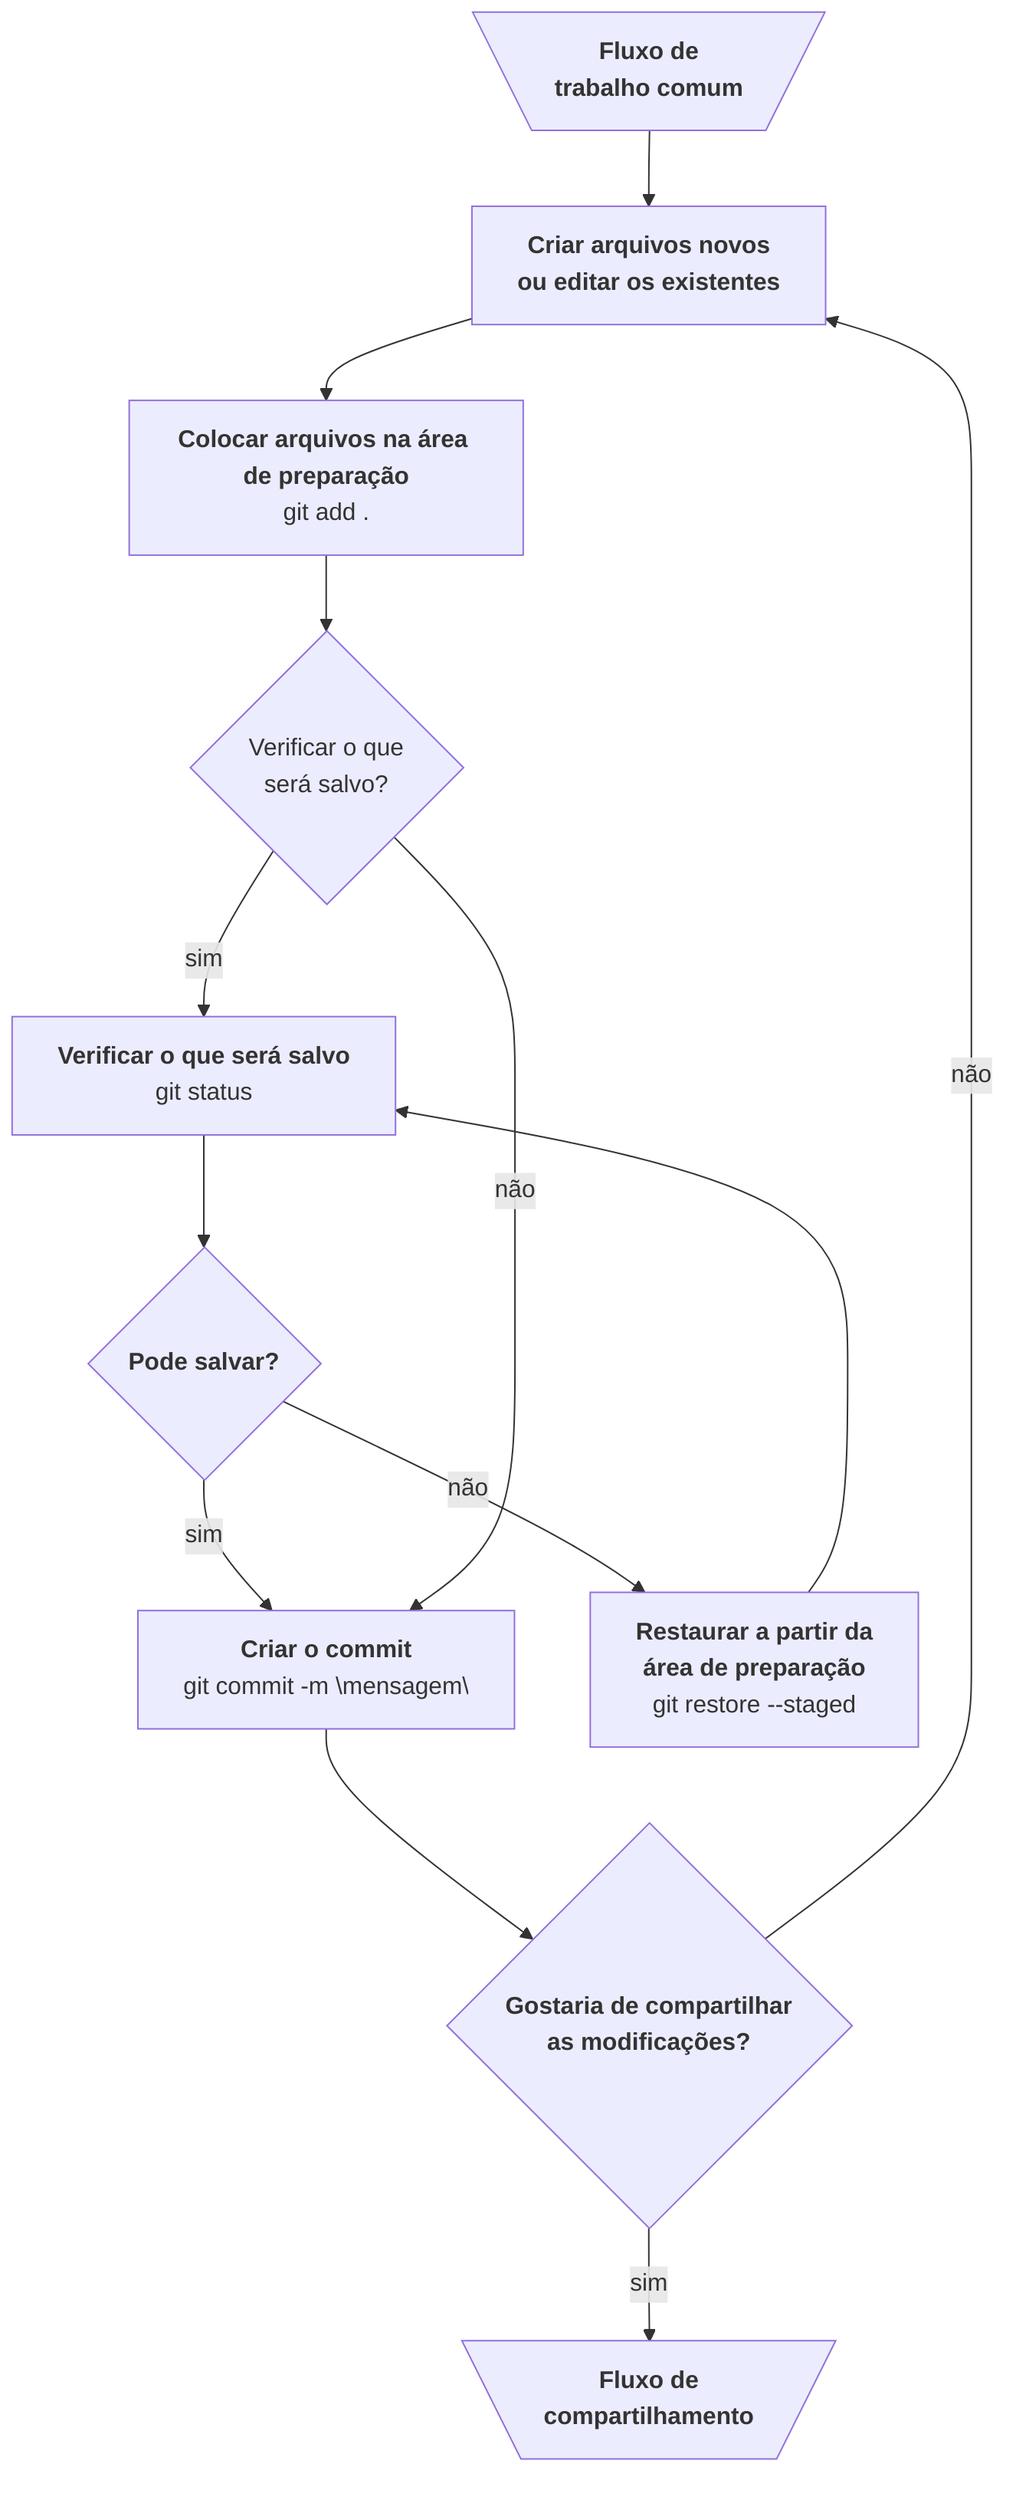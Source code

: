 graph TD
%% fluxos

common_workflow[\"<b>Fluxo de<br/>trabalho comum</b>"/]
sharing_workflow[\"<b>Fluxo de<br/>compartilhamento</b>"/]

%% ações
create_new_files_or_edit_existent_files["<b>Criar arquivos novos<br/>ou editar os existentes</b>"]
%% decisões
check_what_will_be_commited{"Verificar o que<br/>será salvo?"}
fine_to_commit{"<b>Pode salvar?</b>"}
would_you_like_share_the_changes{"<b>Gostaria de compartilhar<br/>as modificações?</b>"}
%% comandos
git_add["<b>Colocar arquivos na área de preparação</b><br/>git add ."]
git_status["<b>Verificar o que será salvo</b><br/>git status"]
git_commit["<b>Criar o commit</b><br/>git commit -m \"mensagem\""]
git_restore["<b>Restaurar a partir da<br/>área de preparação</b><br/>git restore --staged <filename>"]
%% relacionamentos
common_workflow --> create_new_files_or_edit_existent_files --> git_add
git_add --> check_what_will_be_commited
check_what_will_be_commited -- "sim" --> git_status
git_status --> fine_to_commit
fine_to_commit -- "sim" --> git_commit
git_commit --> would_you_like_share_the_changes
would_you_like_share_the_changes -- "sim" --> sharing_workflow

check_what_will_be_commited -- "não" --> git_commit

%% left
git_restore --> git_status
fine_to_commit -- "não" --> git_restore

%% right
would_you_like_share_the_changes -- "não" --> create_new_files_or_edit_existent_files